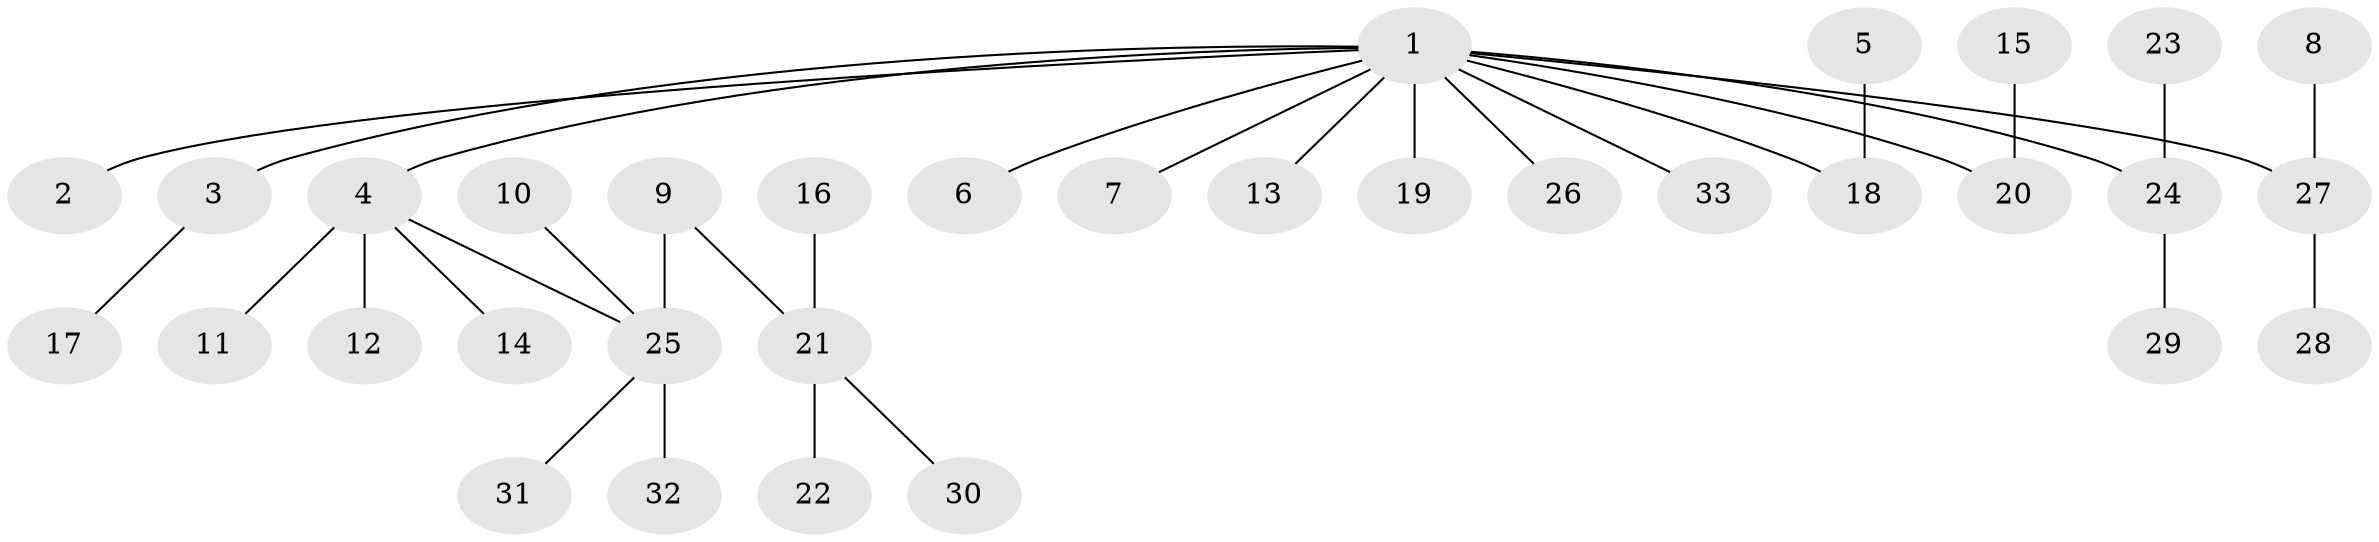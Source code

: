 // original degree distribution, {5: 0.06153846153846154, 2: 0.2153846153846154, 4: 0.1076923076923077, 1: 0.5230769230769231, 3: 0.09230769230769231}
// Generated by graph-tools (version 1.1) at 2025/26/03/09/25 03:26:26]
// undirected, 33 vertices, 32 edges
graph export_dot {
graph [start="1"]
  node [color=gray90,style=filled];
  1;
  2;
  3;
  4;
  5;
  6;
  7;
  8;
  9;
  10;
  11;
  12;
  13;
  14;
  15;
  16;
  17;
  18;
  19;
  20;
  21;
  22;
  23;
  24;
  25;
  26;
  27;
  28;
  29;
  30;
  31;
  32;
  33;
  1 -- 2 [weight=1.0];
  1 -- 3 [weight=1.0];
  1 -- 4 [weight=1.0];
  1 -- 6 [weight=1.0];
  1 -- 7 [weight=1.0];
  1 -- 13 [weight=1.0];
  1 -- 18 [weight=1.0];
  1 -- 19 [weight=1.0];
  1 -- 20 [weight=1.0];
  1 -- 24 [weight=1.0];
  1 -- 26 [weight=1.0];
  1 -- 27 [weight=1.0];
  1 -- 33 [weight=1.0];
  3 -- 17 [weight=1.0];
  4 -- 11 [weight=1.0];
  4 -- 12 [weight=1.0];
  4 -- 14 [weight=1.0];
  4 -- 25 [weight=1.0];
  5 -- 18 [weight=1.0];
  8 -- 27 [weight=1.0];
  9 -- 21 [weight=1.0];
  9 -- 25 [weight=1.0];
  10 -- 25 [weight=1.0];
  15 -- 20 [weight=1.0];
  16 -- 21 [weight=1.0];
  21 -- 22 [weight=1.0];
  21 -- 30 [weight=1.0];
  23 -- 24 [weight=1.0];
  24 -- 29 [weight=1.0];
  25 -- 31 [weight=1.0];
  25 -- 32 [weight=1.0];
  27 -- 28 [weight=1.0];
}
